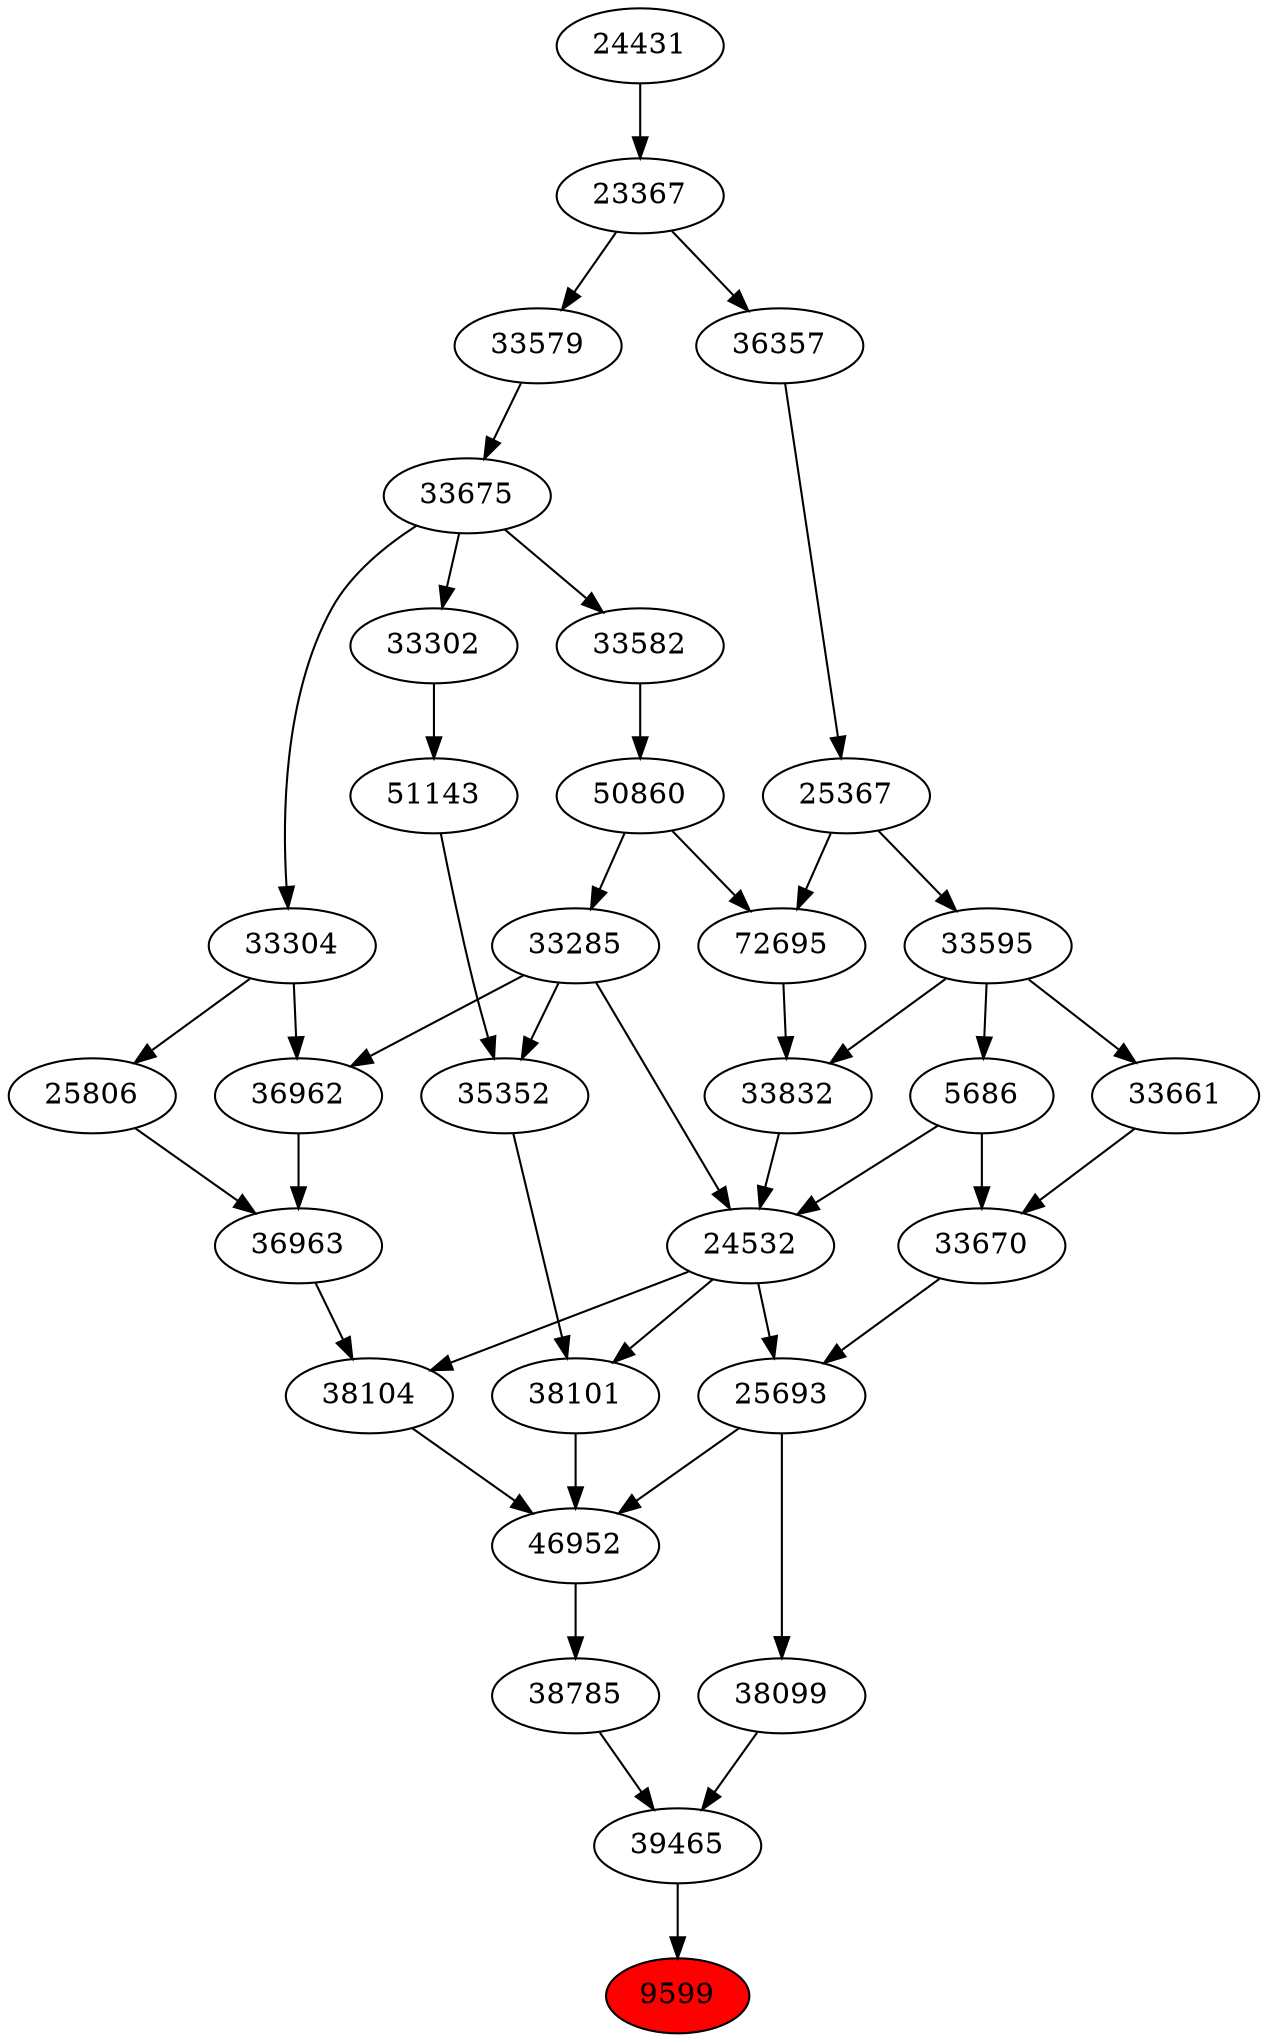 strict digraph{ 
9599 [label="9599" fillcolor=red style=filled]
39465 -> 9599
39465 [label="39465"]
38099 -> 39465
38785 -> 39465
38099 [label="38099"]
25693 -> 38099
38785 [label="38785"]
46952 -> 38785
25693 [label="25693"]
24532 -> 25693
33670 -> 25693
46952 [label="46952"]
25693 -> 46952
38101 -> 46952
38104 -> 46952
24532 [label="24532"]
33285 -> 24532
5686 -> 24532
33832 -> 24532
33670 [label="33670"]
5686 -> 33670
33661 -> 33670
38101 [label="38101"]
24532 -> 38101
35352 -> 38101
38104 [label="38104"]
24532 -> 38104
36963 -> 38104
33285 [label="33285"]
50860 -> 33285
5686 [label="5686"]
33595 -> 5686
33832 [label="33832"]
72695 -> 33832
33595 -> 33832
33661 [label="33661"]
33595 -> 33661
35352 [label="35352"]
33285 -> 35352
51143 -> 35352
36963 [label="36963"]
36962 -> 36963
25806 -> 36963
50860 [label="50860"]
33582 -> 50860
33595 [label="33595"]
25367 -> 33595
72695 [label="72695"]
50860 -> 72695
25367 -> 72695
51143 [label="51143"]
33302 -> 51143
36962 [label="36962"]
33285 -> 36962
33304 -> 36962
25806 [label="25806"]
33304 -> 25806
33582 [label="33582"]
33675 -> 33582
25367 [label="25367"]
36357 -> 25367
33302 [label="33302"]
33675 -> 33302
33304 [label="33304"]
33675 -> 33304
33675 [label="33675"]
33579 -> 33675
36357 [label="36357"]
23367 -> 36357
33579 [label="33579"]
23367 -> 33579
23367 [label="23367"]
24431 -> 23367
24431 [label="24431"]
}